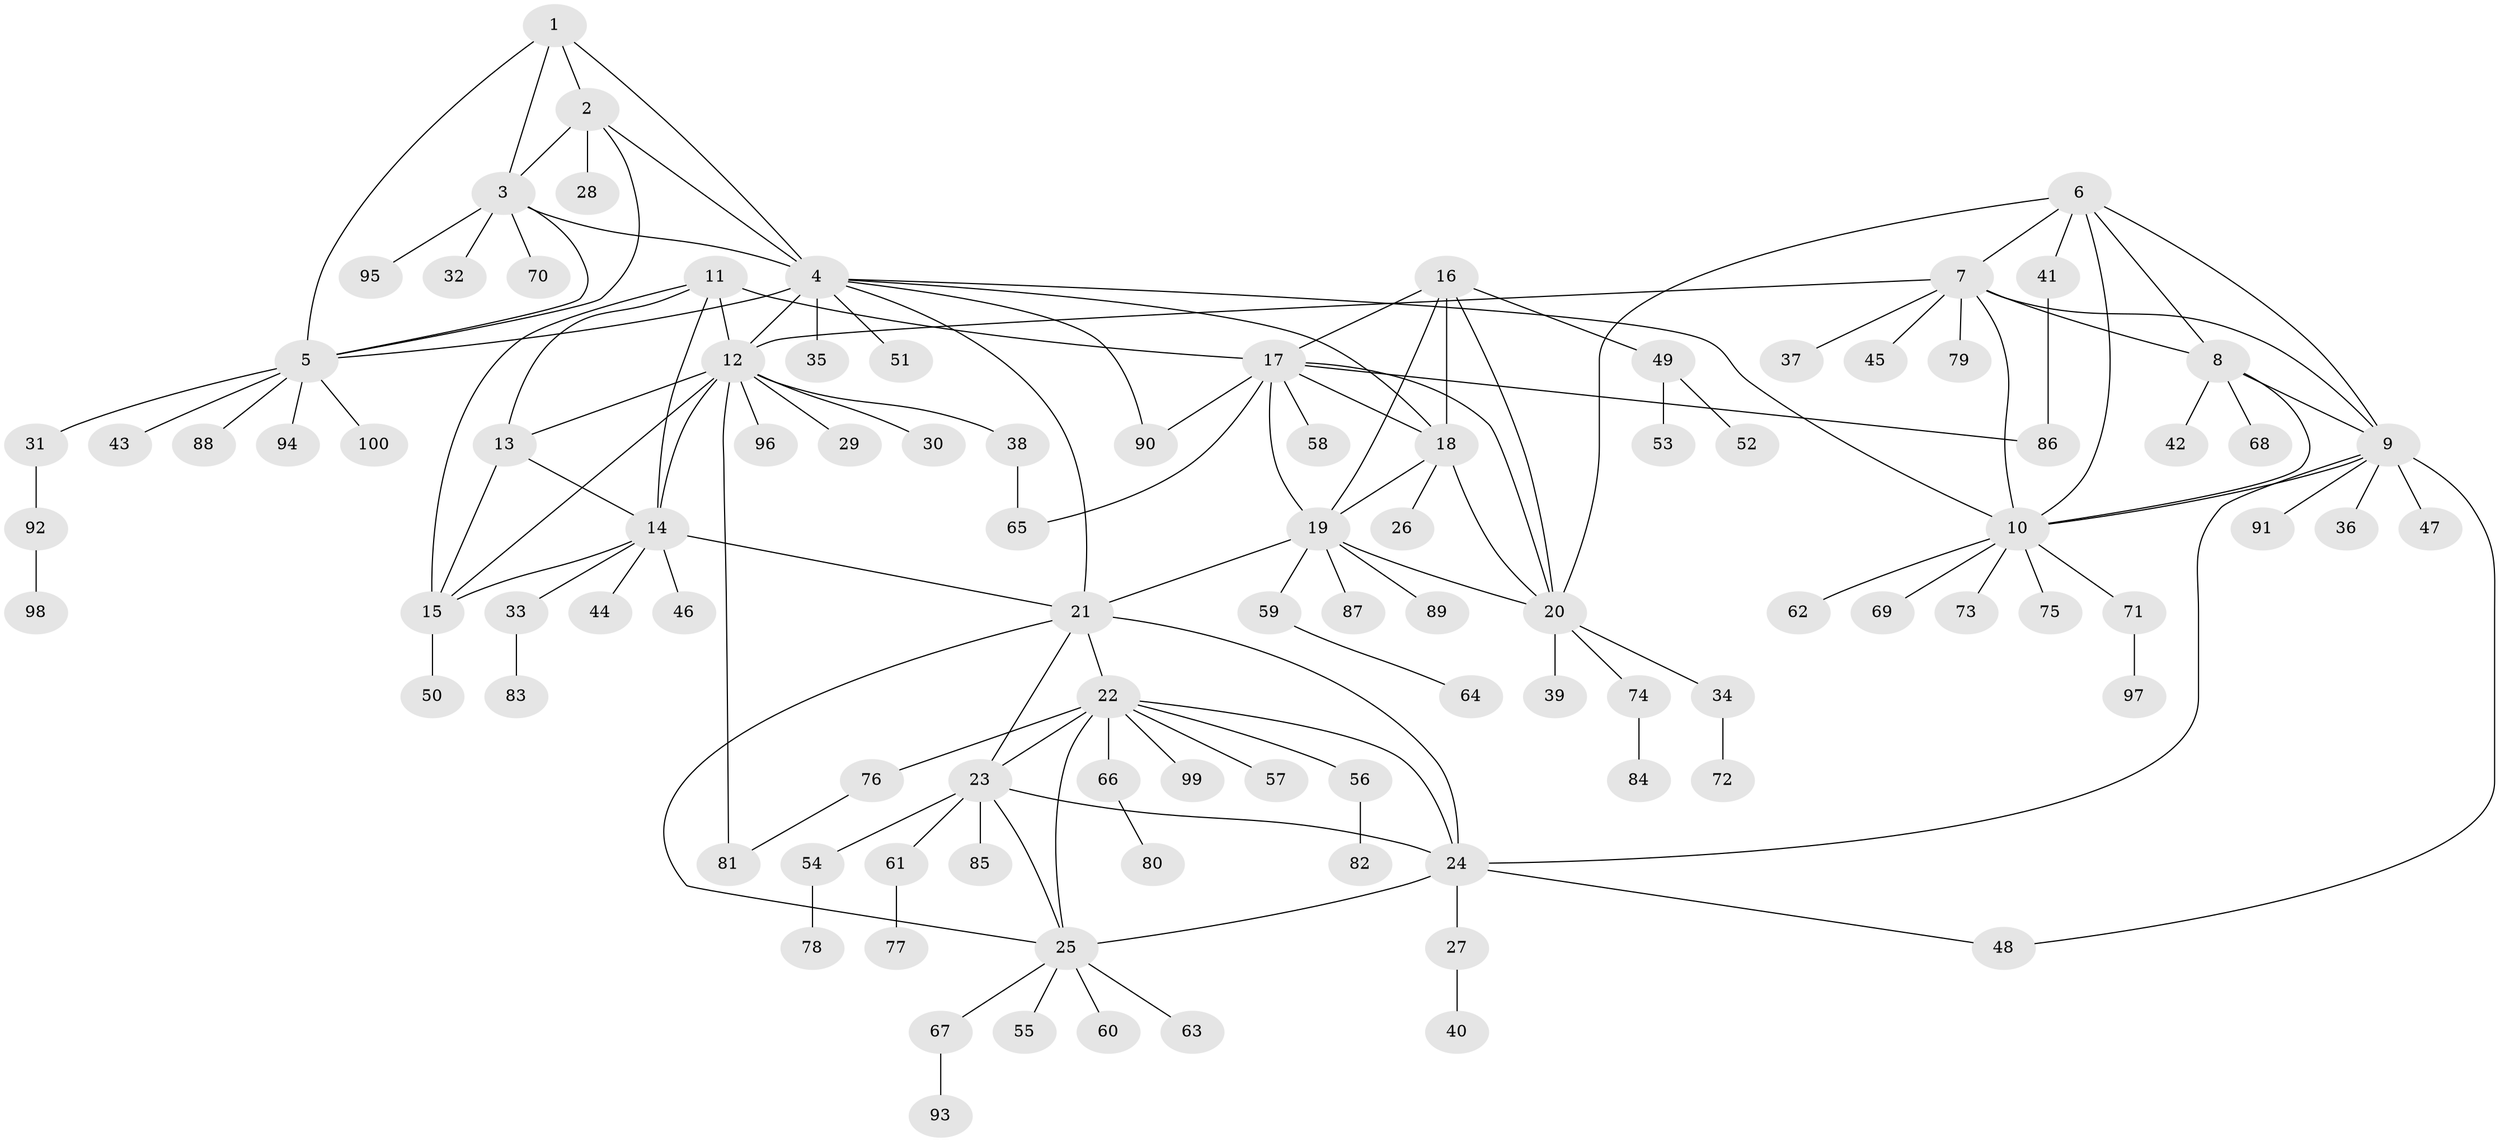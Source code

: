// coarse degree distribution, {4: 0.05333333333333334, 5: 0.04, 10: 0.02666666666666667, 7: 0.05333333333333334, 12: 0.013333333333333334, 8: 0.013333333333333334, 9: 0.02666666666666667, 6: 0.02666666666666667, 1: 0.6, 2: 0.14666666666666667}
// Generated by graph-tools (version 1.1) at 2025/24/03/03/25 07:24:15]
// undirected, 100 vertices, 140 edges
graph export_dot {
graph [start="1"]
  node [color=gray90,style=filled];
  1;
  2;
  3;
  4;
  5;
  6;
  7;
  8;
  9;
  10;
  11;
  12;
  13;
  14;
  15;
  16;
  17;
  18;
  19;
  20;
  21;
  22;
  23;
  24;
  25;
  26;
  27;
  28;
  29;
  30;
  31;
  32;
  33;
  34;
  35;
  36;
  37;
  38;
  39;
  40;
  41;
  42;
  43;
  44;
  45;
  46;
  47;
  48;
  49;
  50;
  51;
  52;
  53;
  54;
  55;
  56;
  57;
  58;
  59;
  60;
  61;
  62;
  63;
  64;
  65;
  66;
  67;
  68;
  69;
  70;
  71;
  72;
  73;
  74;
  75;
  76;
  77;
  78;
  79;
  80;
  81;
  82;
  83;
  84;
  85;
  86;
  87;
  88;
  89;
  90;
  91;
  92;
  93;
  94;
  95;
  96;
  97;
  98;
  99;
  100;
  1 -- 2;
  1 -- 3;
  1 -- 4;
  1 -- 5;
  2 -- 3;
  2 -- 4;
  2 -- 5;
  2 -- 28;
  3 -- 4;
  3 -- 5;
  3 -- 32;
  3 -- 70;
  3 -- 95;
  4 -- 5;
  4 -- 10;
  4 -- 12;
  4 -- 18;
  4 -- 21;
  4 -- 35;
  4 -- 51;
  4 -- 90;
  5 -- 31;
  5 -- 43;
  5 -- 88;
  5 -- 94;
  5 -- 100;
  6 -- 7;
  6 -- 8;
  6 -- 9;
  6 -- 10;
  6 -- 20;
  6 -- 41;
  7 -- 8;
  7 -- 9;
  7 -- 10;
  7 -- 12;
  7 -- 37;
  7 -- 45;
  7 -- 79;
  8 -- 9;
  8 -- 10;
  8 -- 42;
  8 -- 68;
  9 -- 10;
  9 -- 24;
  9 -- 36;
  9 -- 47;
  9 -- 48;
  9 -- 91;
  10 -- 62;
  10 -- 69;
  10 -- 71;
  10 -- 73;
  10 -- 75;
  11 -- 12;
  11 -- 13;
  11 -- 14;
  11 -- 15;
  11 -- 17;
  12 -- 13;
  12 -- 14;
  12 -- 15;
  12 -- 29;
  12 -- 30;
  12 -- 38;
  12 -- 81;
  12 -- 96;
  13 -- 14;
  13 -- 15;
  14 -- 15;
  14 -- 21;
  14 -- 33;
  14 -- 44;
  14 -- 46;
  15 -- 50;
  16 -- 17;
  16 -- 18;
  16 -- 19;
  16 -- 20;
  16 -- 49;
  17 -- 18;
  17 -- 19;
  17 -- 20;
  17 -- 58;
  17 -- 65;
  17 -- 86;
  17 -- 90;
  18 -- 19;
  18 -- 20;
  18 -- 26;
  19 -- 20;
  19 -- 21;
  19 -- 59;
  19 -- 87;
  19 -- 89;
  20 -- 34;
  20 -- 39;
  20 -- 74;
  21 -- 22;
  21 -- 23;
  21 -- 24;
  21 -- 25;
  22 -- 23;
  22 -- 24;
  22 -- 25;
  22 -- 56;
  22 -- 57;
  22 -- 66;
  22 -- 76;
  22 -- 99;
  23 -- 24;
  23 -- 25;
  23 -- 54;
  23 -- 61;
  23 -- 85;
  24 -- 25;
  24 -- 27;
  24 -- 48;
  25 -- 55;
  25 -- 60;
  25 -- 63;
  25 -- 67;
  27 -- 40;
  31 -- 92;
  33 -- 83;
  34 -- 72;
  38 -- 65;
  41 -- 86;
  49 -- 52;
  49 -- 53;
  54 -- 78;
  56 -- 82;
  59 -- 64;
  61 -- 77;
  66 -- 80;
  67 -- 93;
  71 -- 97;
  74 -- 84;
  76 -- 81;
  92 -- 98;
}
